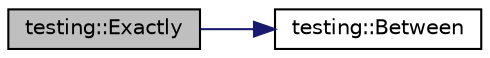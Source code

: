 digraph "testing::Exactly"
{
  edge [fontname="Helvetica",fontsize="10",labelfontname="Helvetica",labelfontsize="10"];
  node [fontname="Helvetica",fontsize="10",shape=record];
  rankdir="LR";
  Node562 [label="testing::Exactly",height=0.2,width=0.4,color="black", fillcolor="grey75", style="filled", fontcolor="black"];
  Node562 -> Node563 [color="midnightblue",fontsize="10",style="solid",fontname="Helvetica"];
  Node563 [label="testing::Between",height=0.2,width=0.4,color="black", fillcolor="white", style="filled",URL="$d0/d75/namespacetesting.html#a3bb2d3cdd3fdf5b4be1480fce549918e"];
}
